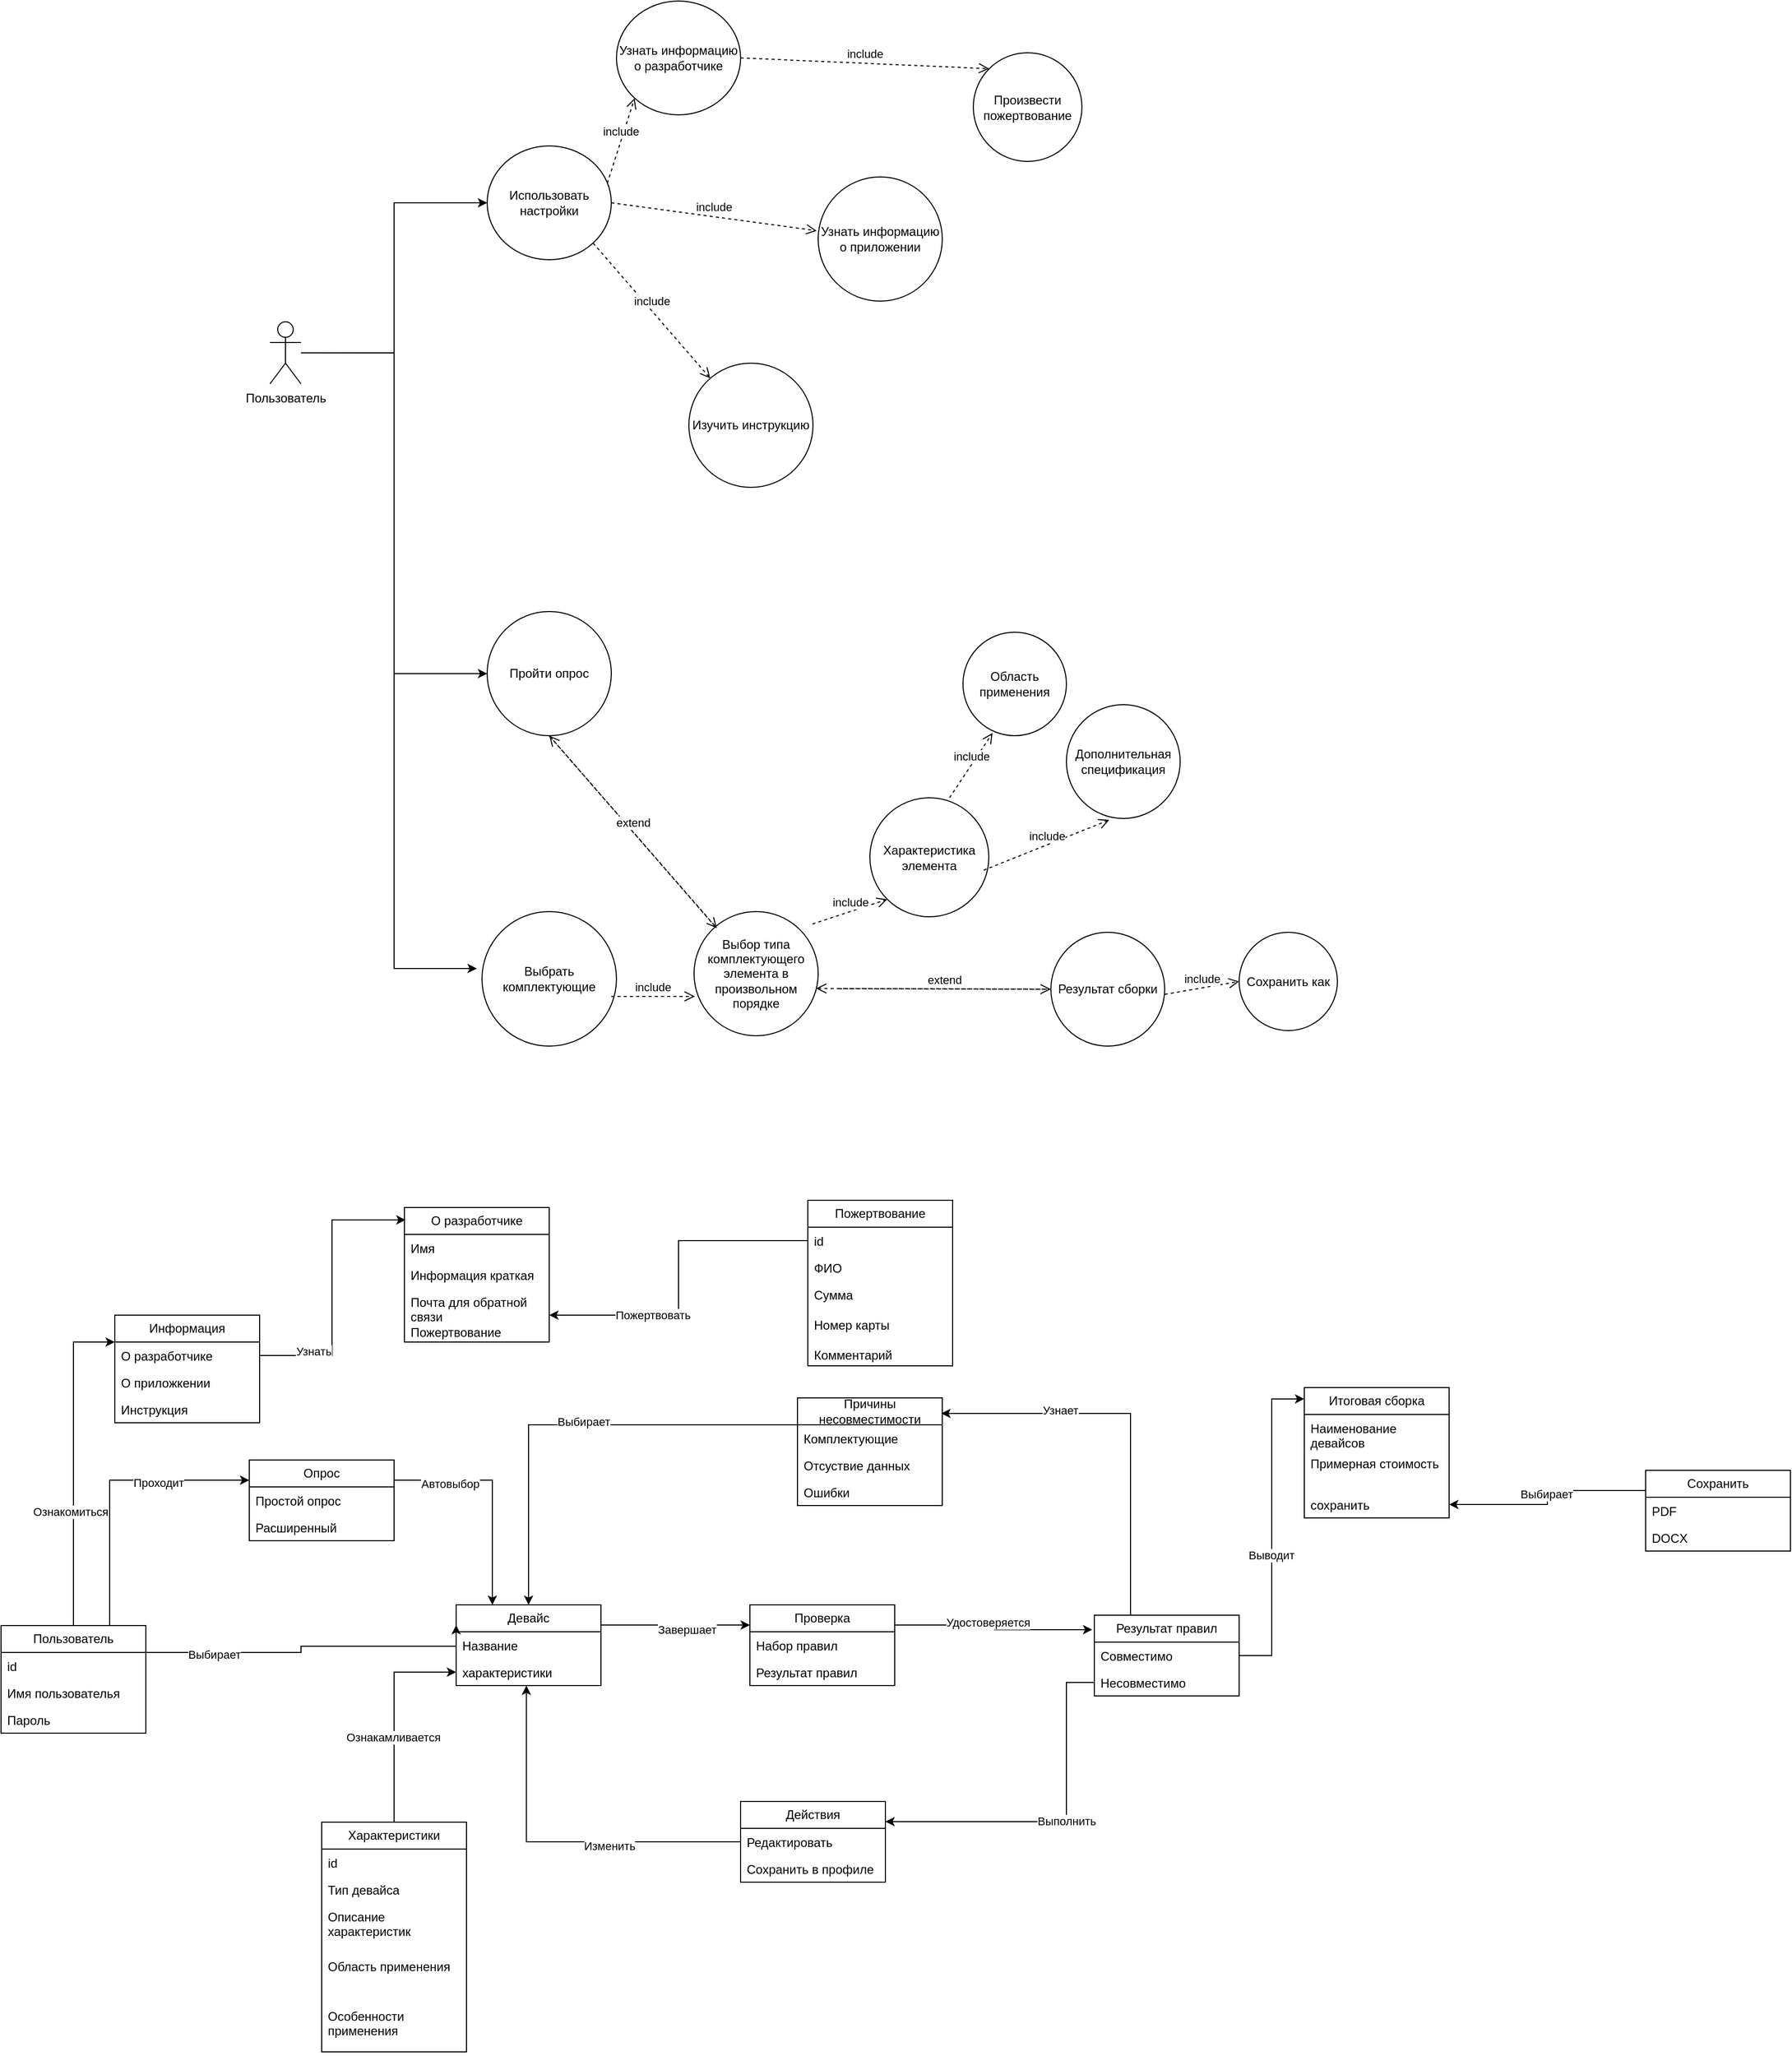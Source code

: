 <mxfile version="22.1.7" type="device" pages="2">
  <diagram name="Страница — 1" id="ad5q_pmcItvg3qkxuH04">
    <mxGraphModel dx="2460" dy="797" grid="1" gridSize="10" guides="1" tooltips="1" connect="1" arrows="1" fold="1" page="1" pageScale="1" pageWidth="827" pageHeight="1169" math="0" shadow="0">
      <root>
        <mxCell id="0" />
        <mxCell id="1" parent="0" />
        <mxCell id="0j21MRPcYYIgW1Fcg4En-21" style="edgeStyle=orthogonalEdgeStyle;rounded=0;orthogonalLoop=1;jettySize=auto;html=1;entryX=0;entryY=0.5;entryDx=0;entryDy=0;" parent="1" source="0j21MRPcYYIgW1Fcg4En-1" target="0j21MRPcYYIgW1Fcg4En-3" edge="1">
          <mxGeometry relative="1" as="geometry">
            <Array as="points">
              <mxPoint x="-70" y="350" />
              <mxPoint x="-70" y="205" />
            </Array>
          </mxGeometry>
        </mxCell>
        <mxCell id="0j21MRPcYYIgW1Fcg4En-22" style="edgeStyle=orthogonalEdgeStyle;rounded=0;orthogonalLoop=1;jettySize=auto;html=1;entryX=0;entryY=0.5;entryDx=0;entryDy=0;" parent="1" source="0j21MRPcYYIgW1Fcg4En-1" target="0j21MRPcYYIgW1Fcg4En-11" edge="1">
          <mxGeometry relative="1" as="geometry" />
        </mxCell>
        <mxCell id="0j21MRPcYYIgW1Fcg4En-23" style="edgeStyle=orthogonalEdgeStyle;rounded=0;orthogonalLoop=1;jettySize=auto;html=1;" parent="1" edge="1">
          <mxGeometry relative="1" as="geometry">
            <mxPoint x="-150" y="350.059" as="sourcePoint" />
            <mxPoint x="10" y="945" as="targetPoint" />
            <Array as="points">
              <mxPoint x="-70" y="350" />
              <mxPoint x="-70" y="945" />
            </Array>
          </mxGeometry>
        </mxCell>
        <mxCell id="0j21MRPcYYIgW1Fcg4En-1" value="Пользователь" style="shape=umlActor;verticalLabelPosition=bottom;verticalAlign=top;html=1;outlineConnect=0;" parent="1" vertex="1">
          <mxGeometry x="-190" y="320" width="30" height="60" as="geometry" />
        </mxCell>
        <mxCell id="0j21MRPcYYIgW1Fcg4En-3" value="Использовать настройки" style="ellipse;whiteSpace=wrap;html=1;" parent="1" vertex="1">
          <mxGeometry x="20" y="150" width="120" height="110" as="geometry" />
        </mxCell>
        <mxCell id="0j21MRPcYYIgW1Fcg4En-4" value="Узнать информацию о разработчике" style="ellipse;whiteSpace=wrap;html=1;" parent="1" vertex="1">
          <mxGeometry x="145" y="10" width="120" height="110" as="geometry" />
        </mxCell>
        <mxCell id="0j21MRPcYYIgW1Fcg4En-5" value="Узнать информацию о приложении" style="ellipse;whiteSpace=wrap;html=1;" parent="1" vertex="1">
          <mxGeometry x="340" y="180" width="120" height="120" as="geometry" />
        </mxCell>
        <mxCell id="0j21MRPcYYIgW1Fcg4En-6" value="Изучить инструкцию" style="ellipse;whiteSpace=wrap;html=1;aspect=fixed;" parent="1" vertex="1">
          <mxGeometry x="215" y="360" width="120" height="120" as="geometry" />
        </mxCell>
        <mxCell id="0j21MRPcYYIgW1Fcg4En-8" value="Произвести пожертвование" style="ellipse;whiteSpace=wrap;html=1;aspect=fixed;" parent="1" vertex="1">
          <mxGeometry x="490" y="60" width="105" height="105" as="geometry" />
        </mxCell>
        <mxCell id="0j21MRPcYYIgW1Fcg4En-11" value="Пройти опрос" style="ellipse;whiteSpace=wrap;html=1;aspect=fixed;" parent="1" vertex="1">
          <mxGeometry x="20" y="600" width="120" height="120" as="geometry" />
        </mxCell>
        <mxCell id="0j21MRPcYYIgW1Fcg4En-14" value="Выбрать комплектующие" style="ellipse;whiteSpace=wrap;html=1;aspect=fixed;" parent="1" vertex="1">
          <mxGeometry x="15" y="890" width="130" height="130" as="geometry" />
        </mxCell>
        <mxCell id="0j21MRPcYYIgW1Fcg4En-15" value="Выбор типа комплектующего элемента в произвольном порядке" style="ellipse;whiteSpace=wrap;html=1;aspect=fixed;" parent="1" vertex="1">
          <mxGeometry x="220" y="890" width="120" height="120" as="geometry" />
        </mxCell>
        <mxCell id="0j21MRPcYYIgW1Fcg4En-16" value="Характеристика элемента" style="ellipse;whiteSpace=wrap;html=1;aspect=fixed;" parent="1" vertex="1">
          <mxGeometry x="390" y="780" width="115" height="115" as="geometry" />
        </mxCell>
        <mxCell id="0j21MRPcYYIgW1Fcg4En-17" value="Область применения" style="ellipse;whiteSpace=wrap;html=1;aspect=fixed;" parent="1" vertex="1">
          <mxGeometry x="480" y="620" width="100" height="100" as="geometry" />
        </mxCell>
        <mxCell id="0j21MRPcYYIgW1Fcg4En-18" value="Дополнительная спецификация" style="ellipse;whiteSpace=wrap;html=1;aspect=fixed;" parent="1" vertex="1">
          <mxGeometry x="580" y="690" width="110" height="110" as="geometry" />
        </mxCell>
        <mxCell id="0j21MRPcYYIgW1Fcg4En-19" value="Результат сборки" style="ellipse;whiteSpace=wrap;html=1;aspect=fixed;" parent="1" vertex="1">
          <mxGeometry x="565" y="910" width="110" height="110" as="geometry" />
        </mxCell>
        <mxCell id="0j21MRPcYYIgW1Fcg4En-20" value="Сохранить как" style="ellipse;whiteSpace=wrap;html=1;aspect=fixed;" parent="1" vertex="1">
          <mxGeometry x="747" y="910" width="95" height="95" as="geometry" />
        </mxCell>
        <mxCell id="0j21MRPcYYIgW1Fcg4En-32" style="edgeStyle=orthogonalEdgeStyle;rounded=0;orthogonalLoop=1;jettySize=auto;html=1;exitX=0.5;exitY=0;exitDx=0;exitDy=0;entryX=0;entryY=0.25;entryDx=0;entryDy=0;" parent="1" source="0j21MRPcYYIgW1Fcg4En-24" target="0j21MRPcYYIgW1Fcg4En-28" edge="1">
          <mxGeometry relative="1" as="geometry" />
        </mxCell>
        <mxCell id="0j21MRPcYYIgW1Fcg4En-46" value="Ознакомиться" style="edgeLabel;html=1;align=center;verticalAlign=middle;resizable=0;points=[];" parent="0j21MRPcYYIgW1Fcg4En-32" vertex="1" connectable="0">
          <mxGeometry x="-0.296" y="3" relative="1" as="geometry">
            <mxPoint as="offset" />
          </mxGeometry>
        </mxCell>
        <mxCell id="EQI0N2AeY9S0eaM3Ac8H-24" style="edgeStyle=orthogonalEdgeStyle;rounded=0;orthogonalLoop=1;jettySize=auto;html=1;exitX=1;exitY=0.25;exitDx=0;exitDy=0;entryX=0;entryY=0.25;entryDx=0;entryDy=0;" parent="1" source="0j21MRPcYYIgW1Fcg4En-24" target="EQI0N2AeY9S0eaM3Ac8H-1" edge="1">
          <mxGeometry relative="1" as="geometry">
            <Array as="points">
              <mxPoint x="-160" y="1606" />
              <mxPoint x="-160" y="1600" />
              <mxPoint x="-10" y="1600" />
            </Array>
          </mxGeometry>
        </mxCell>
        <mxCell id="EQI0N2AeY9S0eaM3Ac8H-25" value="Выбирает" style="edgeLabel;html=1;align=center;verticalAlign=middle;resizable=0;points=[];" parent="EQI0N2AeY9S0eaM3Ac8H-24" vertex="1" connectable="0">
          <mxGeometry x="-0.596" y="-2" relative="1" as="geometry">
            <mxPoint as="offset" />
          </mxGeometry>
        </mxCell>
        <mxCell id="EQI0N2AeY9S0eaM3Ac8H-110" style="edgeStyle=orthogonalEdgeStyle;rounded=0;orthogonalLoop=1;jettySize=auto;html=1;exitX=0.75;exitY=0;exitDx=0;exitDy=0;entryX=0;entryY=0.25;entryDx=0;entryDy=0;" parent="1" source="0j21MRPcYYIgW1Fcg4En-24" target="EQI0N2AeY9S0eaM3Ac8H-106" edge="1">
          <mxGeometry relative="1" as="geometry" />
        </mxCell>
        <mxCell id="EQI0N2AeY9S0eaM3Ac8H-111" value="Проходит" style="edgeLabel;html=1;align=center;verticalAlign=middle;resizable=0;points=[];" parent="EQI0N2AeY9S0eaM3Ac8H-110" vertex="1" connectable="0">
          <mxGeometry x="0.36" y="-2" relative="1" as="geometry">
            <mxPoint as="offset" />
          </mxGeometry>
        </mxCell>
        <mxCell id="0j21MRPcYYIgW1Fcg4En-24" value="Пользователь" style="swimlane;fontStyle=0;childLayout=stackLayout;horizontal=1;startSize=26;fillColor=none;horizontalStack=0;resizeParent=1;resizeParentMax=0;resizeLast=0;collapsible=1;marginBottom=0;whiteSpace=wrap;html=1;" parent="1" vertex="1">
          <mxGeometry x="-450" y="1580" width="140" height="104" as="geometry" />
        </mxCell>
        <mxCell id="0j21MRPcYYIgW1Fcg4En-25" value="id&lt;br&gt;" style="text;strokeColor=none;fillColor=none;align=left;verticalAlign=top;spacingLeft=4;spacingRight=4;overflow=hidden;rotatable=0;points=[[0,0.5],[1,0.5]];portConstraint=eastwest;whiteSpace=wrap;html=1;" parent="0j21MRPcYYIgW1Fcg4En-24" vertex="1">
          <mxGeometry y="26" width="140" height="26" as="geometry" />
        </mxCell>
        <mxCell id="0j21MRPcYYIgW1Fcg4En-26" value="Имя пользователья" style="text;strokeColor=none;fillColor=none;align=left;verticalAlign=top;spacingLeft=4;spacingRight=4;overflow=hidden;rotatable=0;points=[[0,0.5],[1,0.5]];portConstraint=eastwest;whiteSpace=wrap;html=1;" parent="0j21MRPcYYIgW1Fcg4En-24" vertex="1">
          <mxGeometry y="52" width="140" height="26" as="geometry" />
        </mxCell>
        <mxCell id="0j21MRPcYYIgW1Fcg4En-27" value="Пароль" style="text;strokeColor=none;fillColor=none;align=left;verticalAlign=top;spacingLeft=4;spacingRight=4;overflow=hidden;rotatable=0;points=[[0,0.5],[1,0.5]];portConstraint=eastwest;whiteSpace=wrap;html=1;" parent="0j21MRPcYYIgW1Fcg4En-24" vertex="1">
          <mxGeometry y="78" width="140" height="26" as="geometry" />
        </mxCell>
        <mxCell id="0j21MRPcYYIgW1Fcg4En-28" value="Информация" style="swimlane;fontStyle=0;childLayout=stackLayout;horizontal=1;startSize=26;fillColor=none;horizontalStack=0;resizeParent=1;resizeParentMax=0;resizeLast=0;collapsible=1;marginBottom=0;whiteSpace=wrap;html=1;" parent="1" vertex="1">
          <mxGeometry x="-340" y="1280" width="140" height="104" as="geometry" />
        </mxCell>
        <mxCell id="0j21MRPcYYIgW1Fcg4En-29" value="О разработчике" style="text;strokeColor=none;fillColor=none;align=left;verticalAlign=top;spacingLeft=4;spacingRight=4;overflow=hidden;rotatable=0;points=[[0,0.5],[1,0.5]];portConstraint=eastwest;whiteSpace=wrap;html=1;" parent="0j21MRPcYYIgW1Fcg4En-28" vertex="1">
          <mxGeometry y="26" width="140" height="26" as="geometry" />
        </mxCell>
        <mxCell id="0j21MRPcYYIgW1Fcg4En-30" value="О приложкении" style="text;strokeColor=none;fillColor=none;align=left;verticalAlign=top;spacingLeft=4;spacingRight=4;overflow=hidden;rotatable=0;points=[[0,0.5],[1,0.5]];portConstraint=eastwest;whiteSpace=wrap;html=1;" parent="0j21MRPcYYIgW1Fcg4En-28" vertex="1">
          <mxGeometry y="52" width="140" height="26" as="geometry" />
        </mxCell>
        <mxCell id="0j21MRPcYYIgW1Fcg4En-31" value="Инструкция" style="text;strokeColor=none;fillColor=none;align=left;verticalAlign=top;spacingLeft=4;spacingRight=4;overflow=hidden;rotatable=0;points=[[0,0.5],[1,0.5]];portConstraint=eastwest;whiteSpace=wrap;html=1;" parent="0j21MRPcYYIgW1Fcg4En-28" vertex="1">
          <mxGeometry y="78" width="140" height="26" as="geometry" />
        </mxCell>
        <mxCell id="0j21MRPcYYIgW1Fcg4En-33" value="Пожертвование" style="swimlane;fontStyle=0;childLayout=stackLayout;horizontal=1;startSize=26;fillColor=none;horizontalStack=0;resizeParent=1;resizeParentMax=0;resizeLast=0;collapsible=1;marginBottom=0;whiteSpace=wrap;html=1;" parent="1" vertex="1">
          <mxGeometry x="330" y="1169" width="140" height="160" as="geometry" />
        </mxCell>
        <mxCell id="0j21MRPcYYIgW1Fcg4En-34" value="id" style="text;strokeColor=none;fillColor=none;align=left;verticalAlign=top;spacingLeft=4;spacingRight=4;overflow=hidden;rotatable=0;points=[[0,0.5],[1,0.5]];portConstraint=eastwest;whiteSpace=wrap;html=1;" parent="0j21MRPcYYIgW1Fcg4En-33" vertex="1">
          <mxGeometry y="26" width="140" height="26" as="geometry" />
        </mxCell>
        <mxCell id="0j21MRPcYYIgW1Fcg4En-35" value="ФИО" style="text;strokeColor=none;fillColor=none;align=left;verticalAlign=top;spacingLeft=4;spacingRight=4;overflow=hidden;rotatable=0;points=[[0,0.5],[1,0.5]];portConstraint=eastwest;whiteSpace=wrap;html=1;" parent="0j21MRPcYYIgW1Fcg4En-33" vertex="1">
          <mxGeometry y="52" width="140" height="26" as="geometry" />
        </mxCell>
        <mxCell id="0j21MRPcYYIgW1Fcg4En-36" value="Сумма&lt;br&gt;&lt;br&gt;Номер карты&lt;br&gt;&lt;br&gt;Комментарий" style="text;strokeColor=none;fillColor=none;align=left;verticalAlign=top;spacingLeft=4;spacingRight=4;overflow=hidden;rotatable=0;points=[[0,0.5],[1,0.5]];portConstraint=eastwest;whiteSpace=wrap;html=1;" parent="0j21MRPcYYIgW1Fcg4En-33" vertex="1">
          <mxGeometry y="78" width="140" height="82" as="geometry" />
        </mxCell>
        <mxCell id="0j21MRPcYYIgW1Fcg4En-37" value="О разработчике" style="swimlane;fontStyle=0;childLayout=stackLayout;horizontal=1;startSize=26;fillColor=none;horizontalStack=0;resizeParent=1;resizeParentMax=0;resizeLast=0;collapsible=1;marginBottom=0;whiteSpace=wrap;html=1;" parent="1" vertex="1">
          <mxGeometry x="-60" y="1176" width="140" height="130" as="geometry" />
        </mxCell>
        <mxCell id="0j21MRPcYYIgW1Fcg4En-38" value="Имя" style="text;strokeColor=none;fillColor=none;align=left;verticalAlign=top;spacingLeft=4;spacingRight=4;overflow=hidden;rotatable=0;points=[[0,0.5],[1,0.5]];portConstraint=eastwest;whiteSpace=wrap;html=1;" parent="0j21MRPcYYIgW1Fcg4En-37" vertex="1">
          <mxGeometry y="26" width="140" height="26" as="geometry" />
        </mxCell>
        <mxCell id="0j21MRPcYYIgW1Fcg4En-39" value="Информация краткая" style="text;strokeColor=none;fillColor=none;align=left;verticalAlign=top;spacingLeft=4;spacingRight=4;overflow=hidden;rotatable=0;points=[[0,0.5],[1,0.5]];portConstraint=eastwest;whiteSpace=wrap;html=1;" parent="0j21MRPcYYIgW1Fcg4En-37" vertex="1">
          <mxGeometry y="52" width="140" height="26" as="geometry" />
        </mxCell>
        <mxCell id="0j21MRPcYYIgW1Fcg4En-40" value="Почта для обратной связи&lt;br&gt;Пожертвование" style="text;strokeColor=none;fillColor=none;align=left;verticalAlign=top;spacingLeft=4;spacingRight=4;overflow=hidden;rotatable=0;points=[[0,0.5],[1,0.5]];portConstraint=eastwest;whiteSpace=wrap;html=1;" parent="0j21MRPcYYIgW1Fcg4En-37" vertex="1">
          <mxGeometry y="78" width="140" height="52" as="geometry" />
        </mxCell>
        <mxCell id="0j21MRPcYYIgW1Fcg4En-42" style="edgeStyle=orthogonalEdgeStyle;rounded=0;orthogonalLoop=1;jettySize=auto;html=1;exitX=1;exitY=0.5;exitDx=0;exitDy=0;entryX=0.008;entryY=0.092;entryDx=0;entryDy=0;entryPerimeter=0;" parent="1" source="0j21MRPcYYIgW1Fcg4En-29" target="0j21MRPcYYIgW1Fcg4En-37" edge="1">
          <mxGeometry relative="1" as="geometry" />
        </mxCell>
        <mxCell id="0j21MRPcYYIgW1Fcg4En-47" value="Узнать" style="edgeLabel;html=1;align=center;verticalAlign=middle;resizable=0;points=[];" parent="0j21MRPcYYIgW1Fcg4En-42" vertex="1" connectable="0">
          <mxGeometry x="-0.62" y="4" relative="1" as="geometry">
            <mxPoint as="offset" />
          </mxGeometry>
        </mxCell>
        <mxCell id="EQI0N2AeY9S0eaM3Ac8H-38" style="edgeStyle=orthogonalEdgeStyle;rounded=0;orthogonalLoop=1;jettySize=auto;html=1;exitX=1;exitY=0.25;exitDx=0;exitDy=0;entryX=0;entryY=0.25;entryDx=0;entryDy=0;" parent="1" source="EQI0N2AeY9S0eaM3Ac8H-1" target="EQI0N2AeY9S0eaM3Ac8H-33" edge="1">
          <mxGeometry relative="1" as="geometry" />
        </mxCell>
        <mxCell id="EQI0N2AeY9S0eaM3Ac8H-39" value="Завершает" style="edgeLabel;html=1;align=center;verticalAlign=middle;resizable=0;points=[];" parent="EQI0N2AeY9S0eaM3Ac8H-38" vertex="1" connectable="0">
          <mxGeometry x="0.153" y="-3" relative="1" as="geometry">
            <mxPoint y="1" as="offset" />
          </mxGeometry>
        </mxCell>
        <mxCell id="EQI0N2AeY9S0eaM3Ac8H-1" value="Девайс" style="swimlane;fontStyle=0;childLayout=stackLayout;horizontal=1;startSize=26;fillColor=none;horizontalStack=0;resizeParent=1;resizeParentMax=0;resizeLast=0;collapsible=1;marginBottom=0;whiteSpace=wrap;html=1;" parent="1" vertex="1">
          <mxGeometry x="-10" y="1560" width="140" height="78" as="geometry" />
        </mxCell>
        <mxCell id="EQI0N2AeY9S0eaM3Ac8H-4" value="Название" style="text;strokeColor=none;fillColor=none;align=left;verticalAlign=top;spacingLeft=4;spacingRight=4;overflow=hidden;rotatable=0;points=[[0,0.5],[1,0.5]];portConstraint=eastwest;whiteSpace=wrap;html=1;" parent="EQI0N2AeY9S0eaM3Ac8H-1" vertex="1">
          <mxGeometry y="26" width="140" height="26" as="geometry" />
        </mxCell>
        <mxCell id="EQI0N2AeY9S0eaM3Ac8H-3" value="характеристики" style="text;strokeColor=none;fillColor=none;align=left;verticalAlign=top;spacingLeft=4;spacingRight=4;overflow=hidden;rotatable=0;points=[[0,0.5],[1,0.5]];portConstraint=eastwest;whiteSpace=wrap;html=1;" parent="EQI0N2AeY9S0eaM3Ac8H-1" vertex="1">
          <mxGeometry y="52" width="140" height="26" as="geometry" />
        </mxCell>
        <mxCell id="EQI0N2AeY9S0eaM3Ac8H-23" style="edgeStyle=orthogonalEdgeStyle;rounded=0;orthogonalLoop=1;jettySize=auto;html=1;exitX=0.5;exitY=0;exitDx=0;exitDy=0;" parent="1" source="EQI0N2AeY9S0eaM3Ac8H-19" target="EQI0N2AeY9S0eaM3Ac8H-3" edge="1">
          <mxGeometry relative="1" as="geometry" />
        </mxCell>
        <mxCell id="EQI0N2AeY9S0eaM3Ac8H-26" value="Ознакамливается" style="edgeLabel;html=1;align=center;verticalAlign=middle;resizable=0;points=[];" parent="EQI0N2AeY9S0eaM3Ac8H-23" vertex="1" connectable="0">
          <mxGeometry x="-0.2" y="1" relative="1" as="geometry">
            <mxPoint as="offset" />
          </mxGeometry>
        </mxCell>
        <mxCell id="EQI0N2AeY9S0eaM3Ac8H-19" value="Характеристики" style="swimlane;fontStyle=0;childLayout=stackLayout;horizontal=1;startSize=26;fillColor=none;horizontalStack=0;resizeParent=1;resizeParentMax=0;resizeLast=0;collapsible=1;marginBottom=0;whiteSpace=wrap;html=1;" parent="1" vertex="1">
          <mxGeometry x="-140" y="1770" width="140" height="222" as="geometry" />
        </mxCell>
        <mxCell id="EQI0N2AeY9S0eaM3Ac8H-20" value="id" style="text;strokeColor=none;fillColor=none;align=left;verticalAlign=top;spacingLeft=4;spacingRight=4;overflow=hidden;rotatable=0;points=[[0,0.5],[1,0.5]];portConstraint=eastwest;whiteSpace=wrap;html=1;" parent="EQI0N2AeY9S0eaM3Ac8H-19" vertex="1">
          <mxGeometry y="26" width="140" height="26" as="geometry" />
        </mxCell>
        <mxCell id="EQI0N2AeY9S0eaM3Ac8H-37" value="Тип девайса" style="text;strokeColor=none;fillColor=none;align=left;verticalAlign=top;spacingLeft=4;spacingRight=4;overflow=hidden;rotatable=0;points=[[0,0.5],[1,0.5]];portConstraint=eastwest;whiteSpace=wrap;html=1;" parent="EQI0N2AeY9S0eaM3Ac8H-19" vertex="1">
          <mxGeometry y="52" width="140" height="26" as="geometry" />
        </mxCell>
        <mxCell id="EQI0N2AeY9S0eaM3Ac8H-21" value="Описание характеристик" style="text;strokeColor=none;fillColor=none;align=left;verticalAlign=top;spacingLeft=4;spacingRight=4;overflow=hidden;rotatable=0;points=[[0,0.5],[1,0.5]];portConstraint=eastwest;whiteSpace=wrap;html=1;" parent="EQI0N2AeY9S0eaM3Ac8H-19" vertex="1">
          <mxGeometry y="78" width="140" height="48" as="geometry" />
        </mxCell>
        <mxCell id="EQI0N2AeY9S0eaM3Ac8H-27" value="Область применения" style="text;strokeColor=none;fillColor=none;align=left;verticalAlign=top;spacingLeft=4;spacingRight=4;overflow=hidden;rotatable=0;points=[[0,0.5],[1,0.5]];portConstraint=eastwest;whiteSpace=wrap;html=1;" parent="EQI0N2AeY9S0eaM3Ac8H-19" vertex="1">
          <mxGeometry y="126" width="140" height="48" as="geometry" />
        </mxCell>
        <mxCell id="EQI0N2AeY9S0eaM3Ac8H-28" value="Особенности применения" style="text;strokeColor=none;fillColor=none;align=left;verticalAlign=top;spacingLeft=4;spacingRight=4;overflow=hidden;rotatable=0;points=[[0,0.5],[1,0.5]];portConstraint=eastwest;whiteSpace=wrap;html=1;" parent="EQI0N2AeY9S0eaM3Ac8H-19" vertex="1">
          <mxGeometry y="174" width="140" height="48" as="geometry" />
        </mxCell>
        <mxCell id="EQI0N2AeY9S0eaM3Ac8H-33" value="Проверка" style="swimlane;fontStyle=0;childLayout=stackLayout;horizontal=1;startSize=26;fillColor=none;horizontalStack=0;resizeParent=1;resizeParentMax=0;resizeLast=0;collapsible=1;marginBottom=0;whiteSpace=wrap;html=1;" parent="1" vertex="1">
          <mxGeometry x="274" y="1560" width="140" height="78" as="geometry" />
        </mxCell>
        <mxCell id="EQI0N2AeY9S0eaM3Ac8H-34" value="Набор правил" style="text;strokeColor=none;fillColor=none;align=left;verticalAlign=top;spacingLeft=4;spacingRight=4;overflow=hidden;rotatable=0;points=[[0,0.5],[1,0.5]];portConstraint=eastwest;whiteSpace=wrap;html=1;" parent="EQI0N2AeY9S0eaM3Ac8H-33" vertex="1">
          <mxGeometry y="26" width="140" height="26" as="geometry" />
        </mxCell>
        <mxCell id="EQI0N2AeY9S0eaM3Ac8H-35" value="Результат правил" style="text;strokeColor=none;fillColor=none;align=left;verticalAlign=top;spacingLeft=4;spacingRight=4;overflow=hidden;rotatable=0;points=[[0,0.5],[1,0.5]];portConstraint=eastwest;whiteSpace=wrap;html=1;" parent="EQI0N2AeY9S0eaM3Ac8H-33" vertex="1">
          <mxGeometry y="52" width="140" height="26" as="geometry" />
        </mxCell>
        <mxCell id="EQI0N2AeY9S0eaM3Ac8H-40" value="Итоговая сборка" style="swimlane;fontStyle=0;childLayout=stackLayout;horizontal=1;startSize=26;fillColor=none;horizontalStack=0;resizeParent=1;resizeParentMax=0;resizeLast=0;collapsible=1;marginBottom=0;whiteSpace=wrap;html=1;" parent="1" vertex="1">
          <mxGeometry x="810" y="1350" width="140" height="126" as="geometry" />
        </mxCell>
        <mxCell id="EQI0N2AeY9S0eaM3Ac8H-41" value="Наименование девайсов" style="text;strokeColor=none;fillColor=none;align=left;verticalAlign=top;spacingLeft=4;spacingRight=4;overflow=hidden;rotatable=0;points=[[0,0.5],[1,0.5]];portConstraint=eastwest;whiteSpace=wrap;html=1;" parent="EQI0N2AeY9S0eaM3Ac8H-40" vertex="1">
          <mxGeometry y="26" width="140" height="34" as="geometry" />
        </mxCell>
        <mxCell id="EQI0N2AeY9S0eaM3Ac8H-42" value="Примерная стоимость" style="text;strokeColor=none;fillColor=none;align=left;verticalAlign=top;spacingLeft=4;spacingRight=4;overflow=hidden;rotatable=0;points=[[0,0.5],[1,0.5]];portConstraint=eastwest;whiteSpace=wrap;html=1;" parent="EQI0N2AeY9S0eaM3Ac8H-40" vertex="1">
          <mxGeometry y="60" width="140" height="40" as="geometry" />
        </mxCell>
        <mxCell id="EQI0N2AeY9S0eaM3Ac8H-43" value="сохранить" style="text;strokeColor=none;fillColor=none;align=left;verticalAlign=top;spacingLeft=4;spacingRight=4;overflow=hidden;rotatable=0;points=[[0,0.5],[1,0.5]];portConstraint=eastwest;whiteSpace=wrap;html=1;" parent="EQI0N2AeY9S0eaM3Ac8H-40" vertex="1">
          <mxGeometry y="100" width="140" height="26" as="geometry" />
        </mxCell>
        <mxCell id="EQI0N2AeY9S0eaM3Ac8H-45" value="Результат правил" style="swimlane;fontStyle=0;childLayout=stackLayout;horizontal=1;startSize=26;fillColor=none;horizontalStack=0;resizeParent=1;resizeParentMax=0;resizeLast=0;collapsible=1;marginBottom=0;whiteSpace=wrap;html=1;" parent="1" vertex="1">
          <mxGeometry x="607" y="1570" width="140" height="78" as="geometry" />
        </mxCell>
        <mxCell id="EQI0N2AeY9S0eaM3Ac8H-46" value="Совместимо" style="text;strokeColor=none;fillColor=none;align=left;verticalAlign=top;spacingLeft=4;spacingRight=4;overflow=hidden;rotatable=0;points=[[0,0.5],[1,0.5]];portConstraint=eastwest;whiteSpace=wrap;html=1;" parent="EQI0N2AeY9S0eaM3Ac8H-45" vertex="1">
          <mxGeometry y="26" width="140" height="26" as="geometry" />
        </mxCell>
        <mxCell id="EQI0N2AeY9S0eaM3Ac8H-47" value="Несовместимо" style="text;strokeColor=none;fillColor=none;align=left;verticalAlign=top;spacingLeft=4;spacingRight=4;overflow=hidden;rotatable=0;points=[[0,0.5],[1,0.5]];portConstraint=eastwest;whiteSpace=wrap;html=1;" parent="EQI0N2AeY9S0eaM3Ac8H-45" vertex="1">
          <mxGeometry y="52" width="140" height="26" as="geometry" />
        </mxCell>
        <mxCell id="EQI0N2AeY9S0eaM3Ac8H-49" style="edgeStyle=orthogonalEdgeStyle;rounded=0;orthogonalLoop=1;jettySize=auto;html=1;exitX=1;exitY=0.25;exitDx=0;exitDy=0;entryX=-0.014;entryY=0.179;entryDx=0;entryDy=0;entryPerimeter=0;" parent="1" source="EQI0N2AeY9S0eaM3Ac8H-33" target="EQI0N2AeY9S0eaM3Ac8H-45" edge="1">
          <mxGeometry relative="1" as="geometry" />
        </mxCell>
        <mxCell id="EQI0N2AeY9S0eaM3Ac8H-50" value="Удостоверяется" style="edgeLabel;html=1;align=center;verticalAlign=middle;resizable=0;points=[];" parent="EQI0N2AeY9S0eaM3Ac8H-49" vertex="1" connectable="0">
          <mxGeometry x="-0.08" y="4" relative="1" as="geometry">
            <mxPoint y="1" as="offset" />
          </mxGeometry>
        </mxCell>
        <mxCell id="EQI0N2AeY9S0eaM3Ac8H-51" style="edgeStyle=orthogonalEdgeStyle;rounded=0;orthogonalLoop=1;jettySize=auto;html=1;exitX=1;exitY=0.5;exitDx=0;exitDy=0;entryX=0;entryY=0.087;entryDx=0;entryDy=0;entryPerimeter=0;" parent="1" source="EQI0N2AeY9S0eaM3Ac8H-46" target="EQI0N2AeY9S0eaM3Ac8H-40" edge="1">
          <mxGeometry relative="1" as="geometry" />
        </mxCell>
        <mxCell id="EQI0N2AeY9S0eaM3Ac8H-58" value="Выводит" style="edgeLabel;html=1;align=center;verticalAlign=middle;resizable=0;points=[];" parent="EQI0N2AeY9S0eaM3Ac8H-51" vertex="1" connectable="0">
          <mxGeometry x="-0.167" y="2" relative="1" as="geometry">
            <mxPoint x="1" y="1" as="offset" />
          </mxGeometry>
        </mxCell>
        <mxCell id="EQI0N2AeY9S0eaM3Ac8H-56" style="edgeStyle=orthogonalEdgeStyle;rounded=0;orthogonalLoop=1;jettySize=auto;html=1;exitX=0;exitY=0.25;exitDx=0;exitDy=0;" parent="1" source="EQI0N2AeY9S0eaM3Ac8H-52" target="EQI0N2AeY9S0eaM3Ac8H-43" edge="1">
          <mxGeometry relative="1" as="geometry" />
        </mxCell>
        <mxCell id="EQI0N2AeY9S0eaM3Ac8H-57" value="Выбирает" style="edgeLabel;html=1;align=center;verticalAlign=middle;resizable=0;points=[];" parent="EQI0N2AeY9S0eaM3Ac8H-56" vertex="1" connectable="0">
          <mxGeometry x="-0.042" y="-1" relative="1" as="geometry">
            <mxPoint y="1" as="offset" />
          </mxGeometry>
        </mxCell>
        <mxCell id="EQI0N2AeY9S0eaM3Ac8H-52" value="Сохранить" style="swimlane;fontStyle=0;childLayout=stackLayout;horizontal=1;startSize=26;fillColor=none;horizontalStack=0;resizeParent=1;resizeParentMax=0;resizeLast=0;collapsible=1;marginBottom=0;whiteSpace=wrap;html=1;" parent="1" vertex="1">
          <mxGeometry x="1140" y="1430" width="140" height="78" as="geometry" />
        </mxCell>
        <mxCell id="EQI0N2AeY9S0eaM3Ac8H-53" value="PDF" style="text;strokeColor=none;fillColor=none;align=left;verticalAlign=top;spacingLeft=4;spacingRight=4;overflow=hidden;rotatable=0;points=[[0,0.5],[1,0.5]];portConstraint=eastwest;whiteSpace=wrap;html=1;" parent="EQI0N2AeY9S0eaM3Ac8H-52" vertex="1">
          <mxGeometry y="26" width="140" height="26" as="geometry" />
        </mxCell>
        <mxCell id="EQI0N2AeY9S0eaM3Ac8H-54" value="DOCX" style="text;strokeColor=none;fillColor=none;align=left;verticalAlign=top;spacingLeft=4;spacingRight=4;overflow=hidden;rotatable=0;points=[[0,0.5],[1,0.5]];portConstraint=eastwest;whiteSpace=wrap;html=1;" parent="EQI0N2AeY9S0eaM3Ac8H-52" vertex="1">
          <mxGeometry y="52" width="140" height="26" as="geometry" />
        </mxCell>
        <mxCell id="EQI0N2AeY9S0eaM3Ac8H-65" style="edgeStyle=orthogonalEdgeStyle;rounded=0;orthogonalLoop=1;jettySize=auto;html=1;exitX=0;exitY=0.25;exitDx=0;exitDy=0;entryX=0.5;entryY=0;entryDx=0;entryDy=0;" parent="1" source="EQI0N2AeY9S0eaM3Ac8H-59" target="EQI0N2AeY9S0eaM3Ac8H-1" edge="1">
          <mxGeometry relative="1" as="geometry" />
        </mxCell>
        <mxCell id="EQI0N2AeY9S0eaM3Ac8H-66" value="Выбирает" style="edgeLabel;html=1;align=center;verticalAlign=middle;resizable=0;points=[];" parent="EQI0N2AeY9S0eaM3Ac8H-65" vertex="1" connectable="0">
          <mxGeometry x="-0.046" y="-3" relative="1" as="geometry">
            <mxPoint as="offset" />
          </mxGeometry>
        </mxCell>
        <mxCell id="EQI0N2AeY9S0eaM3Ac8H-59" value="Причины несовместимости" style="swimlane;fontStyle=0;childLayout=stackLayout;horizontal=1;startSize=26;fillColor=none;horizontalStack=0;resizeParent=1;resizeParentMax=0;resizeLast=0;collapsible=1;marginBottom=0;whiteSpace=wrap;html=1;" parent="1" vertex="1">
          <mxGeometry x="320" y="1360" width="140" height="104" as="geometry" />
        </mxCell>
        <mxCell id="EQI0N2AeY9S0eaM3Ac8H-60" value="Комплектующие" style="text;strokeColor=none;fillColor=none;align=left;verticalAlign=top;spacingLeft=4;spacingRight=4;overflow=hidden;rotatable=0;points=[[0,0.5],[1,0.5]];portConstraint=eastwest;whiteSpace=wrap;html=1;" parent="EQI0N2AeY9S0eaM3Ac8H-59" vertex="1">
          <mxGeometry y="26" width="140" height="26" as="geometry" />
        </mxCell>
        <mxCell id="EQI0N2AeY9S0eaM3Ac8H-61" value="Отсуствие данных" style="text;strokeColor=none;fillColor=none;align=left;verticalAlign=top;spacingLeft=4;spacingRight=4;overflow=hidden;rotatable=0;points=[[0,0.5],[1,0.5]];portConstraint=eastwest;whiteSpace=wrap;html=1;" parent="EQI0N2AeY9S0eaM3Ac8H-59" vertex="1">
          <mxGeometry y="52" width="140" height="26" as="geometry" />
        </mxCell>
        <mxCell id="EQI0N2AeY9S0eaM3Ac8H-62" value="Ошибки" style="text;strokeColor=none;fillColor=none;align=left;verticalAlign=top;spacingLeft=4;spacingRight=4;overflow=hidden;rotatable=0;points=[[0,0.5],[1,0.5]];portConstraint=eastwest;whiteSpace=wrap;html=1;" parent="EQI0N2AeY9S0eaM3Ac8H-59" vertex="1">
          <mxGeometry y="78" width="140" height="26" as="geometry" />
        </mxCell>
        <mxCell id="EQI0N2AeY9S0eaM3Ac8H-63" style="edgeStyle=orthogonalEdgeStyle;rounded=0;orthogonalLoop=1;jettySize=auto;html=1;exitX=0.25;exitY=0;exitDx=0;exitDy=0;entryX=0.993;entryY=0.144;entryDx=0;entryDy=0;entryPerimeter=0;" parent="1" source="EQI0N2AeY9S0eaM3Ac8H-45" target="EQI0N2AeY9S0eaM3Ac8H-59" edge="1">
          <mxGeometry relative="1" as="geometry" />
        </mxCell>
        <mxCell id="EQI0N2AeY9S0eaM3Ac8H-64" value="Узнает" style="edgeLabel;html=1;align=center;verticalAlign=middle;resizable=0;points=[];" parent="EQI0N2AeY9S0eaM3Ac8H-63" vertex="1" connectable="0">
          <mxGeometry x="0.392" y="-3" relative="1" as="geometry">
            <mxPoint as="offset" />
          </mxGeometry>
        </mxCell>
        <mxCell id="EQI0N2AeY9S0eaM3Ac8H-67" value="include" style="html=1;verticalAlign=bottom;endArrow=open;dashed=1;endSize=8;curved=0;rounded=0;entryX=0;entryY=1;entryDx=0;entryDy=0;exitX=0.968;exitY=0.328;exitDx=0;exitDy=0;exitPerimeter=0;" parent="1" source="0j21MRPcYYIgW1Fcg4En-3" target="0j21MRPcYYIgW1Fcg4En-4" edge="1">
          <mxGeometry relative="1" as="geometry">
            <mxPoint x="400" y="500" as="sourcePoint" />
            <mxPoint x="320" y="500" as="targetPoint" />
            <Array as="points" />
          </mxGeometry>
        </mxCell>
        <mxCell id="EQI0N2AeY9S0eaM3Ac8H-68" value="include" style="html=1;verticalAlign=bottom;endArrow=open;dashed=1;endSize=8;curved=0;rounded=0;entryX=0;entryY=0;entryDx=0;entryDy=0;exitX=1;exitY=0.5;exitDx=0;exitDy=0;" parent="1" source="0j21MRPcYYIgW1Fcg4En-4" target="0j21MRPcYYIgW1Fcg4En-8" edge="1">
          <mxGeometry x="-0.003" relative="1" as="geometry">
            <mxPoint x="146" y="196" as="sourcePoint" />
            <mxPoint x="257" y="184" as="targetPoint" />
            <Array as="points" />
            <mxPoint as="offset" />
          </mxGeometry>
        </mxCell>
        <mxCell id="EQI0N2AeY9S0eaM3Ac8H-70" value="include" style="html=1;verticalAlign=bottom;endArrow=open;dashed=1;endSize=8;curved=0;rounded=0;entryX=-0.012;entryY=0.433;entryDx=0;entryDy=0;exitX=1;exitY=0.5;exitDx=0;exitDy=0;entryPerimeter=0;" parent="1" source="0j21MRPcYYIgW1Fcg4En-3" target="0j21MRPcYYIgW1Fcg4En-5" edge="1">
          <mxGeometry relative="1" as="geometry">
            <mxPoint x="156" y="206" as="sourcePoint" />
            <mxPoint x="267" y="194" as="targetPoint" />
            <Array as="points" />
          </mxGeometry>
        </mxCell>
        <mxCell id="EQI0N2AeY9S0eaM3Ac8H-72" value="include" style="html=1;verticalAlign=bottom;endArrow=open;dashed=1;endSize=8;curved=0;rounded=0;exitX=1;exitY=1;exitDx=0;exitDy=0;" parent="1" source="0j21MRPcYYIgW1Fcg4En-3" target="0j21MRPcYYIgW1Fcg4En-6" edge="1">
          <mxGeometry x="0.002" relative="1" as="geometry">
            <mxPoint x="166" y="216" as="sourcePoint" />
            <mxPoint x="277" y="204" as="targetPoint" />
            <Array as="points" />
            <mxPoint as="offset" />
          </mxGeometry>
        </mxCell>
        <mxCell id="EQI0N2AeY9S0eaM3Ac8H-76" value="include" style="html=1;verticalAlign=bottom;endArrow=open;dashed=1;endSize=8;curved=0;rounded=0;entryX=0;entryY=1;entryDx=0;entryDy=0;exitX=0.968;exitY=0.328;exitDx=0;exitDy=0;exitPerimeter=0;" parent="1" target="0j21MRPcYYIgW1Fcg4En-16" edge="1">
          <mxGeometry relative="1" as="geometry">
            <mxPoint x="334.5" y="902" as="sourcePoint" />
            <mxPoint x="445.5" y="890" as="targetPoint" />
            <Array as="points" />
          </mxGeometry>
        </mxCell>
        <mxCell id="EQI0N2AeY9S0eaM3Ac8H-79" value="include" style="html=1;verticalAlign=bottom;endArrow=open;dashed=1;endSize=8;curved=0;rounded=0;entryX=0.007;entryY=0.683;entryDx=0;entryDy=0;exitX=0.968;exitY=0.328;exitDx=0;exitDy=0;exitPerimeter=0;entryPerimeter=0;" parent="1" target="0j21MRPcYYIgW1Fcg4En-15" edge="1">
          <mxGeometry relative="1" as="geometry">
            <mxPoint x="140" y="972" as="sourcePoint" />
            <mxPoint x="251" y="960" as="targetPoint" />
            <Array as="points" />
          </mxGeometry>
        </mxCell>
        <mxCell id="EQI0N2AeY9S0eaM3Ac8H-85" style="edgeStyle=orthogonalEdgeStyle;rounded=0;orthogonalLoop=1;jettySize=auto;html=1;exitX=0;exitY=0.5;exitDx=0;exitDy=0;" parent="1" source="0j21MRPcYYIgW1Fcg4En-34" target="0j21MRPcYYIgW1Fcg4En-40" edge="1">
          <mxGeometry relative="1" as="geometry" />
        </mxCell>
        <mxCell id="EQI0N2AeY9S0eaM3Ac8H-86" value="Пожертвовать" style="edgeLabel;html=1;align=center;verticalAlign=middle;resizable=0;points=[];" parent="EQI0N2AeY9S0eaM3Ac8H-85" vertex="1" connectable="0">
          <mxGeometry x="0.379" relative="1" as="geometry">
            <mxPoint as="offset" />
          </mxGeometry>
        </mxCell>
        <mxCell id="EQI0N2AeY9S0eaM3Ac8H-87" value="Действия" style="swimlane;fontStyle=0;childLayout=stackLayout;horizontal=1;startSize=26;fillColor=none;horizontalStack=0;resizeParent=1;resizeParentMax=0;resizeLast=0;collapsible=1;marginBottom=0;whiteSpace=wrap;html=1;" parent="1" vertex="1">
          <mxGeometry x="265" y="1750" width="140" height="78" as="geometry" />
        </mxCell>
        <mxCell id="EQI0N2AeY9S0eaM3Ac8H-88" value="Редактировать" style="text;strokeColor=none;fillColor=none;align=left;verticalAlign=top;spacingLeft=4;spacingRight=4;overflow=hidden;rotatable=0;points=[[0,0.5],[1,0.5]];portConstraint=eastwest;whiteSpace=wrap;html=1;" parent="EQI0N2AeY9S0eaM3Ac8H-87" vertex="1">
          <mxGeometry y="26" width="140" height="26" as="geometry" />
        </mxCell>
        <mxCell id="EQI0N2AeY9S0eaM3Ac8H-89" value="Сохранить в профиле" style="text;strokeColor=none;fillColor=none;align=left;verticalAlign=top;spacingLeft=4;spacingRight=4;overflow=hidden;rotatable=0;points=[[0,0.5],[1,0.5]];portConstraint=eastwest;whiteSpace=wrap;html=1;" parent="EQI0N2AeY9S0eaM3Ac8H-87" vertex="1">
          <mxGeometry y="52" width="140" height="26" as="geometry" />
        </mxCell>
        <mxCell id="EQI0N2AeY9S0eaM3Ac8H-91" style="edgeStyle=orthogonalEdgeStyle;rounded=0;orthogonalLoop=1;jettySize=auto;html=1;exitX=0;exitY=0.5;exitDx=0;exitDy=0;entryX=1;entryY=0.25;entryDx=0;entryDy=0;" parent="1" source="EQI0N2AeY9S0eaM3Ac8H-47" target="EQI0N2AeY9S0eaM3Ac8H-87" edge="1">
          <mxGeometry relative="1" as="geometry">
            <Array as="points">
              <mxPoint x="580" y="1635" />
              <mxPoint x="580" y="1769" />
            </Array>
          </mxGeometry>
        </mxCell>
        <mxCell id="EQI0N2AeY9S0eaM3Ac8H-92" value="Выполнить" style="edgeLabel;html=1;align=center;verticalAlign=middle;resizable=0;points=[];" parent="EQI0N2AeY9S0eaM3Ac8H-91" vertex="1" connectable="0">
          <mxGeometry x="-0.038" y="-1" relative="1" as="geometry">
            <mxPoint as="offset" />
          </mxGeometry>
        </mxCell>
        <mxCell id="EQI0N2AeY9S0eaM3Ac8H-93" style="edgeStyle=orthogonalEdgeStyle;rounded=0;orthogonalLoop=1;jettySize=auto;html=1;exitX=0;exitY=0.5;exitDx=0;exitDy=0;entryX=0.485;entryY=1;entryDx=0;entryDy=0;entryPerimeter=0;" parent="1" source="EQI0N2AeY9S0eaM3Ac8H-88" target="EQI0N2AeY9S0eaM3Ac8H-3" edge="1">
          <mxGeometry relative="1" as="geometry" />
        </mxCell>
        <mxCell id="EQI0N2AeY9S0eaM3Ac8H-94" value="Изменить" style="edgeLabel;html=1;align=center;verticalAlign=middle;resizable=0;points=[];" parent="EQI0N2AeY9S0eaM3Ac8H-93" vertex="1" connectable="0">
          <mxGeometry x="-0.29" y="4" relative="1" as="geometry">
            <mxPoint as="offset" />
          </mxGeometry>
        </mxCell>
        <mxCell id="EQI0N2AeY9S0eaM3Ac8H-97" value="extend" style="html=1;verticalAlign=bottom;endArrow=open;dashed=1;endSize=8;curved=0;rounded=0;entryX=0;entryY=0.5;entryDx=0;entryDy=0;exitX=0.968;exitY=0.328;exitDx=0;exitDy=0;exitPerimeter=0;" parent="1" target="0j21MRPcYYIgW1Fcg4En-19" edge="1">
          <mxGeometry x="0.001" relative="1" as="geometry">
            <mxPoint x="360" y="964.47" as="sourcePoint" />
            <mxPoint x="461" y="964.47" as="targetPoint" />
            <Array as="points" />
            <mxPoint as="offset" />
          </mxGeometry>
        </mxCell>
        <mxCell id="EQI0N2AeY9S0eaM3Ac8H-98" value="" style="html=1;verticalAlign=bottom;endArrow=open;dashed=1;endSize=8;curved=0;rounded=0;entryX=0.983;entryY=0.619;entryDx=0;entryDy=0;exitX=0;exitY=0.5;exitDx=0;exitDy=0;entryPerimeter=0;" parent="1" source="0j21MRPcYYIgW1Fcg4En-19" target="0j21MRPcYYIgW1Fcg4En-15" edge="1">
          <mxGeometry relative="1" as="geometry">
            <mxPoint x="360" y="964.47" as="sourcePoint" />
            <mxPoint x="461" y="964.47" as="targetPoint" />
            <Array as="points" />
          </mxGeometry>
        </mxCell>
        <mxCell id="EQI0N2AeY9S0eaM3Ac8H-100" value="include" style="html=1;verticalAlign=bottom;endArrow=open;dashed=1;endSize=8;curved=0;rounded=0;entryX=0;entryY=0.5;entryDx=0;entryDy=0;exitX=0.968;exitY=0.328;exitDx=0;exitDy=0;exitPerimeter=0;" parent="1" target="0j21MRPcYYIgW1Fcg4En-20" edge="1">
          <mxGeometry relative="1" as="geometry">
            <mxPoint x="675" y="970" as="sourcePoint" />
            <mxPoint x="815" y="1000" as="targetPoint" />
            <Array as="points" />
          </mxGeometry>
        </mxCell>
        <mxCell id="EQI0N2AeY9S0eaM3Ac8H-102" value="include" style="html=1;verticalAlign=bottom;endArrow=open;dashed=1;endSize=8;curved=0;rounded=0;entryX=0.286;entryY=0.974;entryDx=0;entryDy=0;exitX=0.968;exitY=0.328;exitDx=0;exitDy=0;exitPerimeter=0;entryPerimeter=0;" parent="1" target="0j21MRPcYYIgW1Fcg4En-17" edge="1">
          <mxGeometry relative="1" as="geometry">
            <mxPoint x="467" y="780" as="sourcePoint" />
            <mxPoint x="607" y="810" as="targetPoint" />
            <Array as="points" />
          </mxGeometry>
        </mxCell>
        <mxCell id="EQI0N2AeY9S0eaM3Ac8H-103" value="include" style="html=1;verticalAlign=bottom;endArrow=open;dashed=1;endSize=8;curved=0;rounded=0;entryX=0.377;entryY=1.013;entryDx=0;entryDy=0;exitX=0.968;exitY=0.328;exitDx=0;exitDy=0;exitPerimeter=0;entryPerimeter=0;" parent="1" target="0j21MRPcYYIgW1Fcg4En-18" edge="1">
          <mxGeometry relative="1" as="geometry">
            <mxPoint x="500" y="850" as="sourcePoint" />
            <mxPoint x="640" y="880" as="targetPoint" />
            <Array as="points" />
          </mxGeometry>
        </mxCell>
        <mxCell id="EQI0N2AeY9S0eaM3Ac8H-104" value="" style="html=1;verticalAlign=bottom;endArrow=open;dashed=1;endSize=8;curved=0;rounded=0;entryX=0.983;entryY=0.619;entryDx=0;entryDy=0;entryPerimeter=0;" parent="1" source="0j21MRPcYYIgW1Fcg4En-15" edge="1">
          <mxGeometry relative="1" as="geometry">
            <mxPoint x="307" y="721" as="sourcePoint" />
            <mxPoint x="80" y="720" as="targetPoint" />
            <Array as="points" />
          </mxGeometry>
        </mxCell>
        <mxCell id="EQI0N2AeY9S0eaM3Ac8H-105" value="extend" style="html=1;verticalAlign=bottom;endArrow=open;dashed=1;endSize=8;curved=0;rounded=0;entryX=0.184;entryY=0.133;entryDx=0;entryDy=0;exitX=0.5;exitY=1;exitDx=0;exitDy=0;entryPerimeter=0;" parent="1" source="0j21MRPcYYIgW1Fcg4En-11" target="0j21MRPcYYIgW1Fcg4En-15" edge="1">
          <mxGeometry x="0.001" relative="1" as="geometry">
            <mxPoint x="140" y="750" as="sourcePoint" />
            <mxPoint x="345" y="750.53" as="targetPoint" />
            <Array as="points" />
            <mxPoint as="offset" />
          </mxGeometry>
        </mxCell>
        <mxCell id="EQI0N2AeY9S0eaM3Ac8H-112" style="edgeStyle=orthogonalEdgeStyle;rounded=0;orthogonalLoop=1;jettySize=auto;html=1;exitX=1;exitY=0.25;exitDx=0;exitDy=0;entryX=0.25;entryY=0;entryDx=0;entryDy=0;" parent="1" source="EQI0N2AeY9S0eaM3Ac8H-106" target="EQI0N2AeY9S0eaM3Ac8H-1" edge="1">
          <mxGeometry relative="1" as="geometry" />
        </mxCell>
        <mxCell id="EQI0N2AeY9S0eaM3Ac8H-113" value="Автовыбор" style="edgeLabel;html=1;align=center;verticalAlign=middle;resizable=0;points=[];" parent="EQI0N2AeY9S0eaM3Ac8H-112" vertex="1" connectable="0">
          <mxGeometry x="-0.502" y="-3" relative="1" as="geometry">
            <mxPoint as="offset" />
          </mxGeometry>
        </mxCell>
        <mxCell id="EQI0N2AeY9S0eaM3Ac8H-106" value="Опрос" style="swimlane;fontStyle=0;childLayout=stackLayout;horizontal=1;startSize=26;fillColor=none;horizontalStack=0;resizeParent=1;resizeParentMax=0;resizeLast=0;collapsible=1;marginBottom=0;whiteSpace=wrap;html=1;" parent="1" vertex="1">
          <mxGeometry x="-210" y="1420" width="140" height="78" as="geometry" />
        </mxCell>
        <mxCell id="EQI0N2AeY9S0eaM3Ac8H-107" value="Простой опрос" style="text;strokeColor=none;fillColor=none;align=left;verticalAlign=top;spacingLeft=4;spacingRight=4;overflow=hidden;rotatable=0;points=[[0,0.5],[1,0.5]];portConstraint=eastwest;whiteSpace=wrap;html=1;" parent="EQI0N2AeY9S0eaM3Ac8H-106" vertex="1">
          <mxGeometry y="26" width="140" height="26" as="geometry" />
        </mxCell>
        <mxCell id="EQI0N2AeY9S0eaM3Ac8H-108" value="Расширенный" style="text;strokeColor=none;fillColor=none;align=left;verticalAlign=top;spacingLeft=4;spacingRight=4;overflow=hidden;rotatable=0;points=[[0,0.5],[1,0.5]];portConstraint=eastwest;whiteSpace=wrap;html=1;" parent="EQI0N2AeY9S0eaM3Ac8H-106" vertex="1">
          <mxGeometry y="52" width="140" height="26" as="geometry" />
        </mxCell>
      </root>
    </mxGraphModel>
  </diagram>
  <diagram id="wyq10jwMdcH4iOBFJnsO" name="Страница — 2">
    <mxGraphModel dx="2460" dy="797" grid="1" gridSize="10" guides="1" tooltips="1" connect="1" arrows="1" fold="1" page="1" pageScale="1" pageWidth="827" pageHeight="1169" math="0" shadow="0">
      <root>
        <mxCell id="0" />
        <mxCell id="1" parent="0" />
        <mxCell id="R3nn2ONNJOOhXqBB5MOd-1" style="edgeStyle=orthogonalEdgeStyle;rounded=0;orthogonalLoop=1;jettySize=auto;html=1;entryX=0;entryY=0.5;entryDx=0;entryDy=0;" parent="1" source="R3nn2ONNJOOhXqBB5MOd-4" target="R3nn2ONNJOOhXqBB5MOd-5" edge="1">
          <mxGeometry relative="1" as="geometry">
            <Array as="points">
              <mxPoint x="-70" y="350" />
              <mxPoint x="-70" y="205" />
            </Array>
          </mxGeometry>
        </mxCell>
        <mxCell id="R3nn2ONNJOOhXqBB5MOd-2" style="edgeStyle=orthogonalEdgeStyle;rounded=0;orthogonalLoop=1;jettySize=auto;html=1;" parent="1" source="R3nn2ONNJOOhXqBB5MOd-4" edge="1">
          <mxGeometry relative="1" as="geometry">
            <mxPoint x="-70" y="350" as="targetPoint" />
          </mxGeometry>
        </mxCell>
        <mxCell id="R3nn2ONNJOOhXqBB5MOd-3" style="edgeStyle=orthogonalEdgeStyle;rounded=0;orthogonalLoop=1;jettySize=auto;html=1;" parent="1" edge="1">
          <mxGeometry relative="1" as="geometry">
            <mxPoint x="-150" y="350.059" as="sourcePoint" />
            <mxPoint x="10" y="945" as="targetPoint" />
            <Array as="points">
              <mxPoint x="-70" y="350" />
              <mxPoint x="-70" y="945" />
            </Array>
          </mxGeometry>
        </mxCell>
        <mxCell id="R3nn2ONNJOOhXqBB5MOd-4" value="Пользователь" style="shape=umlActor;verticalLabelPosition=bottom;verticalAlign=top;html=1;outlineConnect=0;" parent="1" vertex="1">
          <mxGeometry x="-190" y="320" width="30" height="60" as="geometry" />
        </mxCell>
        <mxCell id="R3nn2ONNJOOhXqBB5MOd-5" value="Использовать настройки" style="ellipse;whiteSpace=wrap;html=1;" parent="1" vertex="1">
          <mxGeometry x="20" y="150" width="120" height="110" as="geometry" />
        </mxCell>
        <mxCell id="R3nn2ONNJOOhXqBB5MOd-6" value="Узнать информацию о разработчике" style="ellipse;whiteSpace=wrap;html=1;" parent="1" vertex="1">
          <mxGeometry x="145" y="10" width="120" height="110" as="geometry" />
        </mxCell>
        <mxCell id="R3nn2ONNJOOhXqBB5MOd-7" value="Узнать информацию о приложении" style="ellipse;whiteSpace=wrap;html=1;" parent="1" vertex="1">
          <mxGeometry x="340" y="180" width="120" height="120" as="geometry" />
        </mxCell>
        <mxCell id="R3nn2ONNJOOhXqBB5MOd-8" value="Изучить инструкцию" style="ellipse;whiteSpace=wrap;html=1;aspect=fixed;" parent="1" vertex="1">
          <mxGeometry x="240" y="310" width="120" height="120" as="geometry" />
        </mxCell>
        <mxCell id="R3nn2ONNJOOhXqBB5MOd-11" value="Запустить проверку" style="ellipse;whiteSpace=wrap;html=1;aspect=fixed;" parent="1" vertex="1">
          <mxGeometry x="15" y="890" width="130" height="130" as="geometry" />
        </mxCell>
        <mxCell id="R3nn2ONNJOOhXqBB5MOd-12" value="Проверить отчет по выполненому сканированию" style="ellipse;whiteSpace=wrap;html=1;aspect=fixed;" parent="1" vertex="1">
          <mxGeometry x="220" y="890" width="120" height="120" as="geometry" />
        </mxCell>
        <mxCell id="R3nn2ONNJOOhXqBB5MOd-13" value="Открыть отчет" style="ellipse;whiteSpace=wrap;html=1;aspect=fixed;" parent="1" vertex="1">
          <mxGeometry x="390" y="780" width="115" height="115" as="geometry" />
        </mxCell>
        <mxCell id="dZX4U7V9dxP1o9qTEPKi-1" value="" style="edgeStyle=orthogonalEdgeStyle;rounded=0;orthogonalLoop=1;jettySize=auto;html=1;" edge="1" parent="1" source="R3nn2ONNJOOhXqBB5MOd-14" target="StKYU5p8G0ilEQdymsjH-8">
          <mxGeometry relative="1" as="geometry" />
        </mxCell>
        <mxCell id="R3nn2ONNJOOhXqBB5MOd-14" value="Обновить приложения согласно отчету" style="ellipse;whiteSpace=wrap;html=1;aspect=fixed;" parent="1" vertex="1">
          <mxGeometry x="600" y="722.5" width="100" height="100" as="geometry" />
        </mxCell>
        <mxCell id="R3nn2ONNJOOhXqBB5MOd-15" value="Ознакомиться со списком ссылок на оффициальный сайт приложений" style="ellipse;whiteSpace=wrap;html=1;aspect=fixed;" parent="1" vertex="1">
          <mxGeometry x="490" y="612.5" width="110" height="110" as="geometry" />
        </mxCell>
        <mxCell id="R3nn2ONNJOOhXqBB5MOd-16" value="Сохранить отчет" style="ellipse;whiteSpace=wrap;html=1;aspect=fixed;" parent="1" vertex="1">
          <mxGeometry x="565" y="910" width="110" height="110" as="geometry" />
        </mxCell>
        <mxCell id="R3nn2ONNJOOhXqBB5MOd-82" value="include" style="html=1;verticalAlign=bottom;endArrow=open;dashed=1;endSize=8;curved=0;rounded=0;entryX=0;entryY=1;entryDx=0;entryDy=0;exitX=0.968;exitY=0.328;exitDx=0;exitDy=0;exitPerimeter=0;" parent="1" source="R3nn2ONNJOOhXqBB5MOd-5" target="R3nn2ONNJOOhXqBB5MOd-6" edge="1">
          <mxGeometry relative="1" as="geometry">
            <mxPoint x="400" y="500" as="sourcePoint" />
            <mxPoint x="320" y="500" as="targetPoint" />
            <Array as="points" />
          </mxGeometry>
        </mxCell>
        <mxCell id="R3nn2ONNJOOhXqBB5MOd-84" value="include" style="html=1;verticalAlign=bottom;endArrow=open;dashed=1;endSize=8;curved=0;rounded=0;entryX=-0.012;entryY=0.433;entryDx=0;entryDy=0;exitX=1;exitY=0.5;exitDx=0;exitDy=0;entryPerimeter=0;" parent="1" source="R3nn2ONNJOOhXqBB5MOd-5" target="R3nn2ONNJOOhXqBB5MOd-7" edge="1">
          <mxGeometry relative="1" as="geometry">
            <mxPoint x="156" y="206" as="sourcePoint" />
            <mxPoint x="267" y="194" as="targetPoint" />
            <Array as="points" />
          </mxGeometry>
        </mxCell>
        <mxCell id="R3nn2ONNJOOhXqBB5MOd-85" value="include" style="html=1;verticalAlign=bottom;endArrow=open;dashed=1;endSize=8;curved=0;rounded=0;exitX=1;exitY=1;exitDx=0;exitDy=0;" parent="1" source="R3nn2ONNJOOhXqBB5MOd-5" target="R3nn2ONNJOOhXqBB5MOd-8" edge="1">
          <mxGeometry x="0.002" relative="1" as="geometry">
            <mxPoint x="166" y="216" as="sourcePoint" />
            <mxPoint x="277" y="204" as="targetPoint" />
            <Array as="points" />
            <mxPoint as="offset" />
          </mxGeometry>
        </mxCell>
        <mxCell id="R3nn2ONNJOOhXqBB5MOd-86" value="include" style="html=1;verticalAlign=bottom;endArrow=open;dashed=1;endSize=8;curved=0;rounded=0;entryX=0;entryY=1;entryDx=0;entryDy=0;exitX=0.968;exitY=0.328;exitDx=0;exitDy=0;exitPerimeter=0;" parent="1" target="R3nn2ONNJOOhXqBB5MOd-13" edge="1">
          <mxGeometry relative="1" as="geometry">
            <mxPoint x="334.5" y="902" as="sourcePoint" />
            <mxPoint x="445.5" y="890" as="targetPoint" />
            <Array as="points" />
          </mxGeometry>
        </mxCell>
        <mxCell id="R3nn2ONNJOOhXqBB5MOd-87" value="include" style="html=1;verticalAlign=bottom;endArrow=open;dashed=1;endSize=8;curved=0;rounded=0;entryX=0.007;entryY=0.683;entryDx=0;entryDy=0;exitX=0.968;exitY=0.328;exitDx=0;exitDy=0;exitPerimeter=0;entryPerimeter=0;" parent="1" target="R3nn2ONNJOOhXqBB5MOd-12" edge="1">
          <mxGeometry relative="1" as="geometry">
            <mxPoint x="140" y="972" as="sourcePoint" />
            <mxPoint x="251" y="960" as="targetPoint" />
            <Array as="points" />
          </mxGeometry>
        </mxCell>
        <mxCell id="R3nn2ONNJOOhXqBB5MOd-97" value="extend" style="html=1;verticalAlign=bottom;endArrow=open;dashed=1;endSize=8;curved=0;rounded=0;entryX=0;entryY=0.5;entryDx=0;entryDy=0;" parent="1" target="R3nn2ONNJOOhXqBB5MOd-16" edge="1">
          <mxGeometry x="0.027" y="-25" relative="1" as="geometry">
            <mxPoint x="490" y="880" as="sourcePoint" />
            <mxPoint x="461" y="964.47" as="targetPoint" />
            <Array as="points" />
            <mxPoint as="offset" />
          </mxGeometry>
        </mxCell>
        <mxCell id="R3nn2ONNJOOhXqBB5MOd-98" value="" style="html=1;verticalAlign=bottom;endArrow=open;dashed=1;endSize=8;curved=0;rounded=0;entryX=1;entryY=1;entryDx=0;entryDy=0;exitX=0;exitY=0.5;exitDx=0;exitDy=0;" parent="1" source="R3nn2ONNJOOhXqBB5MOd-16" target="R3nn2ONNJOOhXqBB5MOd-13" edge="1">
          <mxGeometry relative="1" as="geometry">
            <mxPoint x="360" y="964.47" as="sourcePoint" />
            <mxPoint x="461" y="964.47" as="targetPoint" />
            <Array as="points" />
          </mxGeometry>
        </mxCell>
        <mxCell id="R3nn2ONNJOOhXqBB5MOd-100" value="include" style="html=1;verticalAlign=bottom;endArrow=open;dashed=1;endSize=8;curved=0;rounded=0;exitX=0.968;exitY=0.328;exitDx=0;exitDy=0;exitPerimeter=0;entryX=0;entryY=1;entryDx=0;entryDy=0;" parent="1" target="R3nn2ONNJOOhXqBB5MOd-15" edge="1">
          <mxGeometry relative="1" as="geometry">
            <mxPoint x="467" y="780" as="sourcePoint" />
            <mxPoint x="480" y="700" as="targetPoint" />
            <Array as="points" />
          </mxGeometry>
        </mxCell>
        <mxCell id="StKYU5p8G0ilEQdymsjH-1" value="Активировать ключ" style="ellipse;whiteSpace=wrap;html=1;aspect=fixed;" parent="1" vertex="1">
          <mxGeometry x="20" y="360" width="120" height="120" as="geometry" />
        </mxCell>
        <mxCell id="StKYU5p8G0ilEQdymsjH-5" value="include" style="html=1;verticalAlign=bottom;endArrow=open;dashed=1;endSize=8;curved=0;rounded=0;exitX=1;exitY=1;exitDx=0;exitDy=0;entryX=0.5;entryY=0;entryDx=0;entryDy=0;" parent="1" target="StKYU5p8G0ilEQdymsjH-1" edge="1">
          <mxGeometry x="0.002" relative="1" as="geometry">
            <mxPoint x="80" y="260" as="sourcePoint" />
            <mxPoint x="194" y="391" as="targetPoint" />
            <Array as="points" />
            <mxPoint as="offset" />
          </mxGeometry>
        </mxCell>
        <mxCell id="StKYU5p8G0ilEQdymsjH-7" value="include" style="html=1;verticalAlign=bottom;endArrow=open;dashed=1;endSize=8;curved=0;rounded=0;exitX=0.909;exitY=0.782;exitDx=0;exitDy=0;exitPerimeter=0;" parent="1" source="R3nn2ONNJOOhXqBB5MOd-15" target="R3nn2ONNJOOhXqBB5MOd-14" edge="1">
          <mxGeometry relative="1" as="geometry">
            <mxPoint x="570" y="680" as="sourcePoint" />
            <mxPoint x="600" y="720" as="targetPoint" />
            <Array as="points" />
          </mxGeometry>
        </mxCell>
        <mxCell id="StKYU5p8G0ilEQdymsjH-8" value="Установить свежую версию приложений" style="ellipse;whiteSpace=wrap;html=1;aspect=fixed;" parent="1" vertex="1">
          <mxGeometry x="760" y="715" width="115" height="115" as="geometry" />
        </mxCell>
        <mxCell id="StKYU5p8G0ilEQdymsjH-9" value="include" style="html=1;verticalAlign=bottom;endArrow=open;dashed=1;endSize=8;curved=0;rounded=0;entryX=0;entryY=0.5;entryDx=0;entryDy=0;exitX=1;exitY=0.5;exitDx=0;exitDy=0;" parent="1" source="R3nn2ONNJOOhXqBB5MOd-14" target="StKYU5p8G0ilEQdymsjH-8" edge="1">
          <mxGeometry relative="1" as="geometry">
            <mxPoint x="710" y="780" as="sourcePoint" />
            <mxPoint x="519" y="727" as="targetPoint" />
            <Array as="points" />
          </mxGeometry>
        </mxCell>
        <mxCell id="oxTOIcMEQ6MmYTms9PYh-2" value="Взаимодействует" style="edgeStyle=orthogonalEdgeStyle;rounded=0;orthogonalLoop=1;jettySize=auto;html=1;exitX=1;exitY=0.5;exitDx=0;exitDy=0;entryX=0;entryY=0.5;entryDx=0;entryDy=0;" parent="1" source="StKYU5p8G0ilEQdymsjH-10" target="oxTOIcMEQ6MmYTms9PYh-1" edge="1">
          <mxGeometry x="0.091" y="10" relative="1" as="geometry">
            <mxPoint as="offset" />
          </mxGeometry>
        </mxCell>
        <mxCell id="StKYU5p8G0ilEQdymsjH-10" value="Пользователь" style="rounded=0;whiteSpace=wrap;html=1;" parent="1" vertex="1">
          <mxGeometry x="-110" y="1350" width="120" height="60" as="geometry" />
        </mxCell>
        <mxCell id="oxTOIcMEQ6MmYTms9PYh-5" value="Выдает" style="edgeStyle=orthogonalEdgeStyle;rounded=0;orthogonalLoop=1;jettySize=auto;html=1;exitX=1;exitY=0.25;exitDx=0;exitDy=0;entryX=0;entryY=0.5;entryDx=0;entryDy=0;" parent="1" source="oxTOIcMEQ6MmYTms9PYh-1" target="oxTOIcMEQ6MmYTms9PYh-3" edge="1">
          <mxGeometry relative="1" as="geometry" />
        </mxCell>
        <mxCell id="oxTOIcMEQ6MmYTms9PYh-6" value="Создает" style="edgeStyle=orthogonalEdgeStyle;rounded=0;orthogonalLoop=1;jettySize=auto;html=1;exitX=1;exitY=0.75;exitDx=0;exitDy=0;entryX=0;entryY=0.5;entryDx=0;entryDy=0;" parent="1" source="oxTOIcMEQ6MmYTms9PYh-1" target="oxTOIcMEQ6MmYTms9PYh-4" edge="1">
          <mxGeometry relative="1" as="geometry" />
        </mxCell>
        <mxCell id="oxTOIcMEQ6MmYTms9PYh-1" value="Система" style="rounded=0;whiteSpace=wrap;html=1;" parent="1" vertex="1">
          <mxGeometry x="220" y="1350" width="120" height="60" as="geometry" />
        </mxCell>
        <mxCell id="oxTOIcMEQ6MmYTms9PYh-3" value="Список ПО" style="rounded=0;whiteSpace=wrap;html=1;" parent="1" vertex="1">
          <mxGeometry x="380" y="1250" width="120" height="60" as="geometry" />
        </mxCell>
        <mxCell id="oxTOIcMEQ6MmYTms9PYh-4" value="Отчет" style="rounded=0;whiteSpace=wrap;html=1;" parent="1" vertex="1">
          <mxGeometry x="380" y="1480" width="120" height="60" as="geometry" />
        </mxCell>
      </root>
    </mxGraphModel>
  </diagram>
</mxfile>

